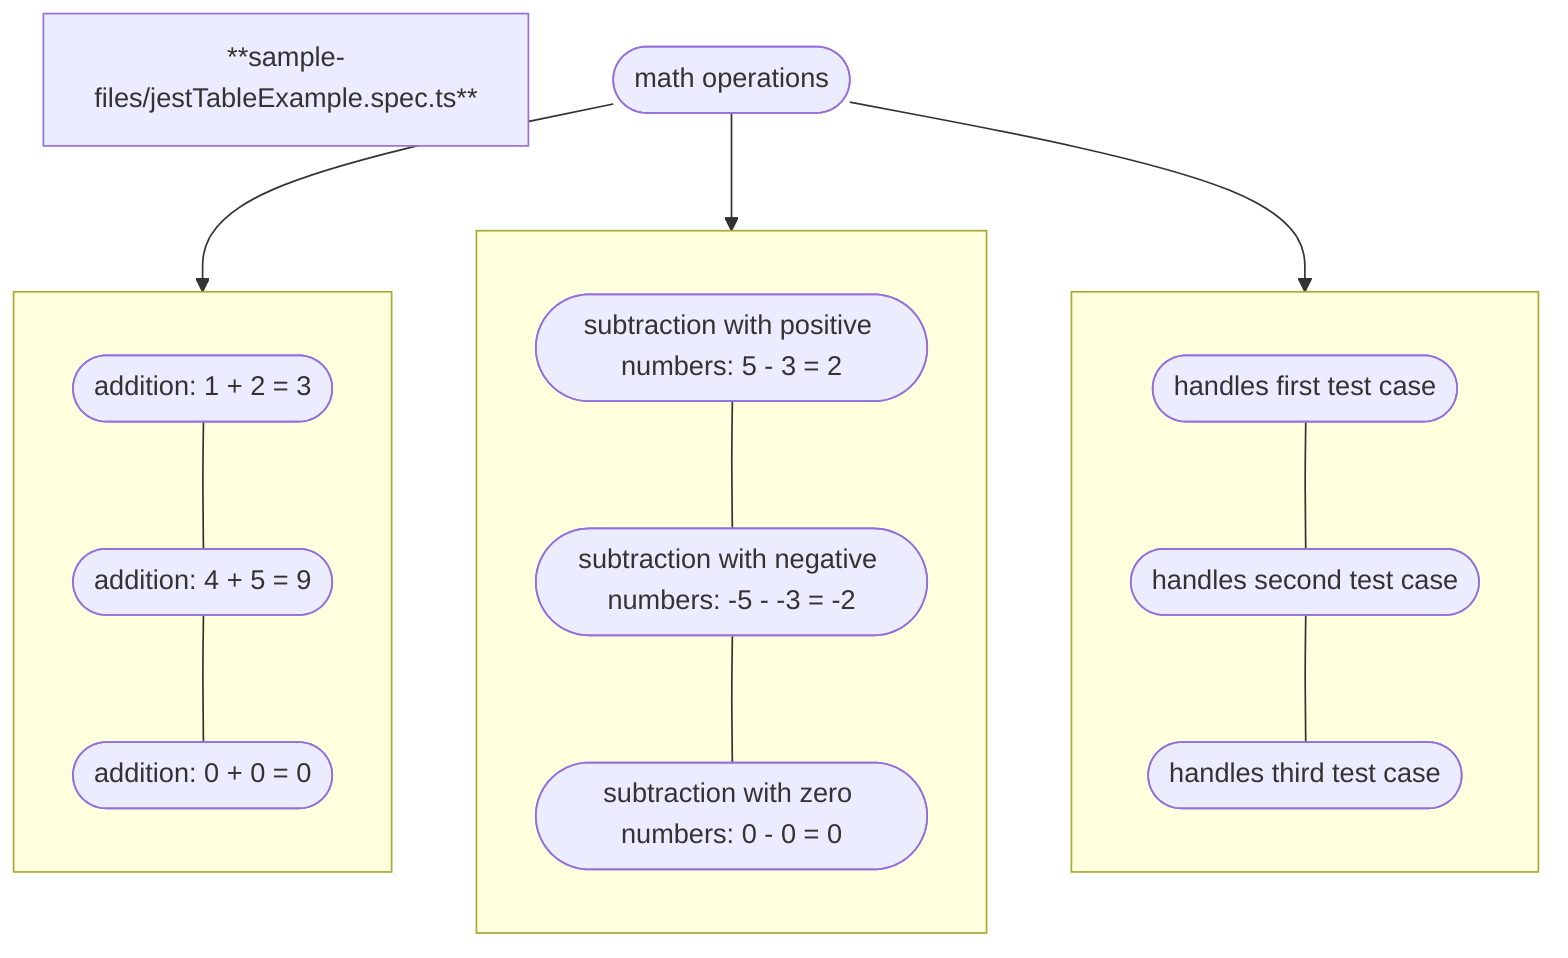 flowchart TD
title["**sample-files/jestTableExample.spec.ts**"]
N0(["math operations"])
subgraph subgraph_N2[" "]
  direction TB
  N3(["addition: 1 + 2 = 3"])
  N4(["addition: 4 + 5 = 9"])
  N5(["addition: 0 + 0 = 0"])
  N3 --- N4
  N4 --- N5
end
N0 --> subgraph_N2
subgraph subgraph_N7[" "]
  direction TB
  N8(["subtraction with positive numbers: 5 - 3 = 2"])
  N9(["subtraction with negative numbers: -5 - -3 = -2"])
  N10(["subtraction with zero numbers: 0 - 0 = 0"])
  N8 --- N9
  N9 --- N10
end
N0 --> subgraph_N7
subgraph subgraph_N12[" "]
  direction TB
  N13(["handles first test case"])
  N14(["handles second test case"])
  N15(["handles third test case"])
  N13 --- N14
  N14 --- N15
end
N0 --> subgraph_N12

%% ✴ Generated by speccharts v0.3.1 ✴ https://github.com/arnaudrenaud/speccharts